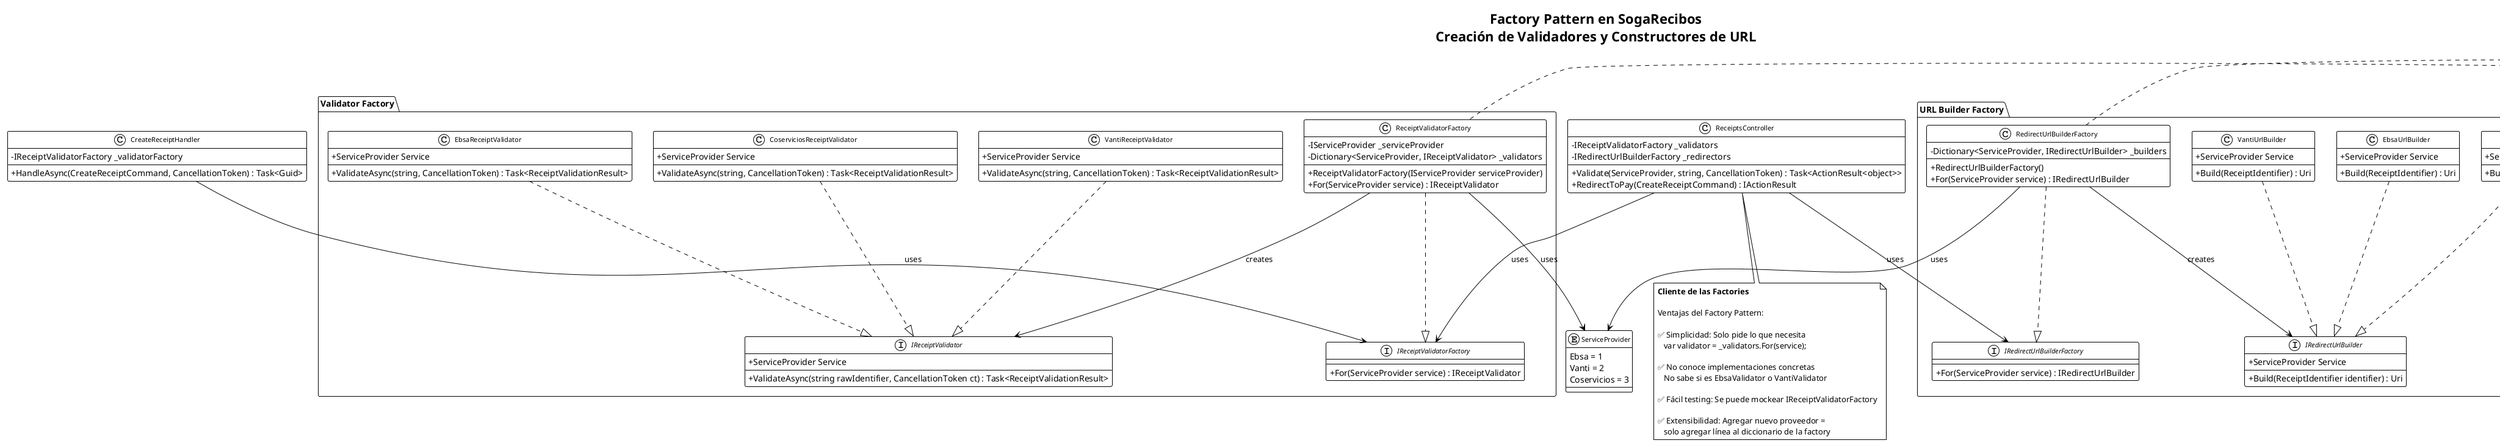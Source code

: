 @startuml Factory Pattern - SogaRecibos Implementation

!theme plain
skinparam classAttributeIconSize 0
skinparam classFontSize 11

title Factory Pattern en SogaRecibos\nCreación de Validadores y Constructores de URL

' Enum de proveedores
enum ServiceProvider {
    Ebsa = 1
    Vanti = 2
    Coservicios = 3
}

' === FACTORY DE VALIDADORES ===
package "Validator Factory" {
    interface IReceiptValidatorFactory {
        +For(ServiceProvider service) : IReceiptValidator
    }

    class ReceiptValidatorFactory {
        -IServiceProvider _serviceProvider
        -Dictionary<ServiceProvider, IReceiptValidator> _validators
        +ReceiptValidatorFactory(IServiceProvider serviceProvider)
        +For(ServiceProvider service) : IReceiptValidator
    }

    interface IReceiptValidator {
        +ServiceProvider Service
        +ValidateAsync(string rawIdentifier, CancellationToken ct) : Task<ReceiptValidationResult>
    }

    class EbsaReceiptValidator {
        +ServiceProvider Service
        +ValidateAsync(string, CancellationToken) : Task<ReceiptValidationResult>
    }

    class VantiReceiptValidator {
        +ServiceProvider Service
        +ValidateAsync(string, CancellationToken) : Task<ReceiptValidationResult>
    }

    class CoserviciosReceiptValidator {
        +ServiceProvider Service
        +ValidateAsync(string, CancellationToken) : Task<ReceiptValidationResult>
    }
}

' === FACTORY DE URL BUILDERS ===
package "URL Builder Factory" {
    interface IRedirectUrlBuilderFactory {
        +For(ServiceProvider service) : IRedirectUrlBuilder
    }

    class RedirectUrlBuilderFactory {
        -Dictionary<ServiceProvider, IRedirectUrlBuilder> _builders
        +RedirectUrlBuilderFactory()
        +For(ServiceProvider service) : IRedirectUrlBuilder
    }

    interface IRedirectUrlBuilder {
        +ServiceProvider Service
        +Build(ReceiptIdentifier identifier) : Uri
    }

    class EbsaUrlBuilder {
        +ServiceProvider Service
        +Build(ReceiptIdentifier) : Uri
    }

    class VantiUrlBuilder {
        +ServiceProvider Service
        +Build(ReceiptIdentifier) : Uri
    }

    class CoserviciosUrlBuilder {
        +ServiceProvider Service
        +Build(ReceiptIdentifier) : Uri
    }
}

' === CLIENTES QUE USAN LAS FACTORIES ===
class ReceiptsController {
    -IReceiptValidatorFactory _validators
    -IRedirectUrlBuilderFactory _redirectors
    +Validate(ServiceProvider, string, CancellationToken) : Task<ActionResult<object>>
    +RedirectToPay(CreateReceiptCommand) : IActionResult
}

class CreateReceiptHandler {
    -IReceiptValidatorFactory _validatorFactory
    +HandleAsync(CreateReceiptCommand, CancellationToken) : Task<Guid>
}

' Relaciones Factory de Validadores
ReceiptValidatorFactory ..|> IReceiptValidatorFactory
ReceiptValidatorFactory --> IReceiptValidator : creates
ReceiptValidatorFactory --> ServiceProvider : uses

EbsaReceiptValidator ..|> IReceiptValidator
VantiReceiptValidator ..|> IReceiptValidator
CoserviciosReceiptValidator ..|> IReceiptValidator

' Relaciones Factory de URL Builders
RedirectUrlBuilderFactory ..|> IRedirectUrlBuilderFactory
RedirectUrlBuilderFactory --> IRedirectUrlBuilder : creates
RedirectUrlBuilderFactory --> ServiceProvider : uses

EbsaUrlBuilder ..|> IRedirectUrlBuilder
VantiUrlBuilder ..|> IRedirectUrlBuilder
CoserviciosUrlBuilder ..|> IRedirectUrlBuilder

' Uso por clientes
ReceiptsController --> IReceiptValidatorFactory : uses
ReceiptsController --> IRedirectUrlBuilderFactory : uses
CreateReceiptHandler --> IReceiptValidatorFactory : uses

note right of ReceiptValidatorFactory
  **Factory de Validadores**
  
  Responsabilidades:
  • Mantiene un diccionario de validadores
  • Crea/obtiene el validador correcto según ServiceProvider
  • Maneja la inyección de dependencias
  
  Implementación:
  _validators = new Dictionary<ServiceProvider, IReceiptValidator>
  {
      { ServiceProvider.Ebsa, serviceProvider.GetService<EbsaValidator>() },
      { ServiceProvider.Vanti, serviceProvider.GetService<VantiValidator>() },
      { ServiceProvider.Coservicios, serviceProvider.GetService<CoserviciosValidator>() }
  };
end note

note right of RedirectUrlBuilderFactory
  **Factory de URL Builders**
  
  Responsabilidades:
  • Mantiene un diccionario de constructores
  • Retorna el constructor correcto según ServiceProvider
  • Centraliza la lógica de selección
  
  Uso:
  var builder = _redirectors.For(ServiceProvider.Ebsa);
  var url = builder.Build(receiptIdentifier);
end note

note bottom of ReceiptsController
  **Cliente de las Factories**
  
  Ventajas del Factory Pattern:
  
  ✅ Simplicidad: Solo pide lo que necesita
     var validator = _validators.For(service);
  
  ✅ No conoce implementaciones concretas
     No sabe si es EbsaValidator o VantiValidator
  
  ✅ Fácil testing: Se puede mockear IReceiptValidatorFactory
  
  ✅ Extensibilidad: Agregar nuevo proveedor = 
     solo agregar línea al diccionario de la factory
end note

@enduml
